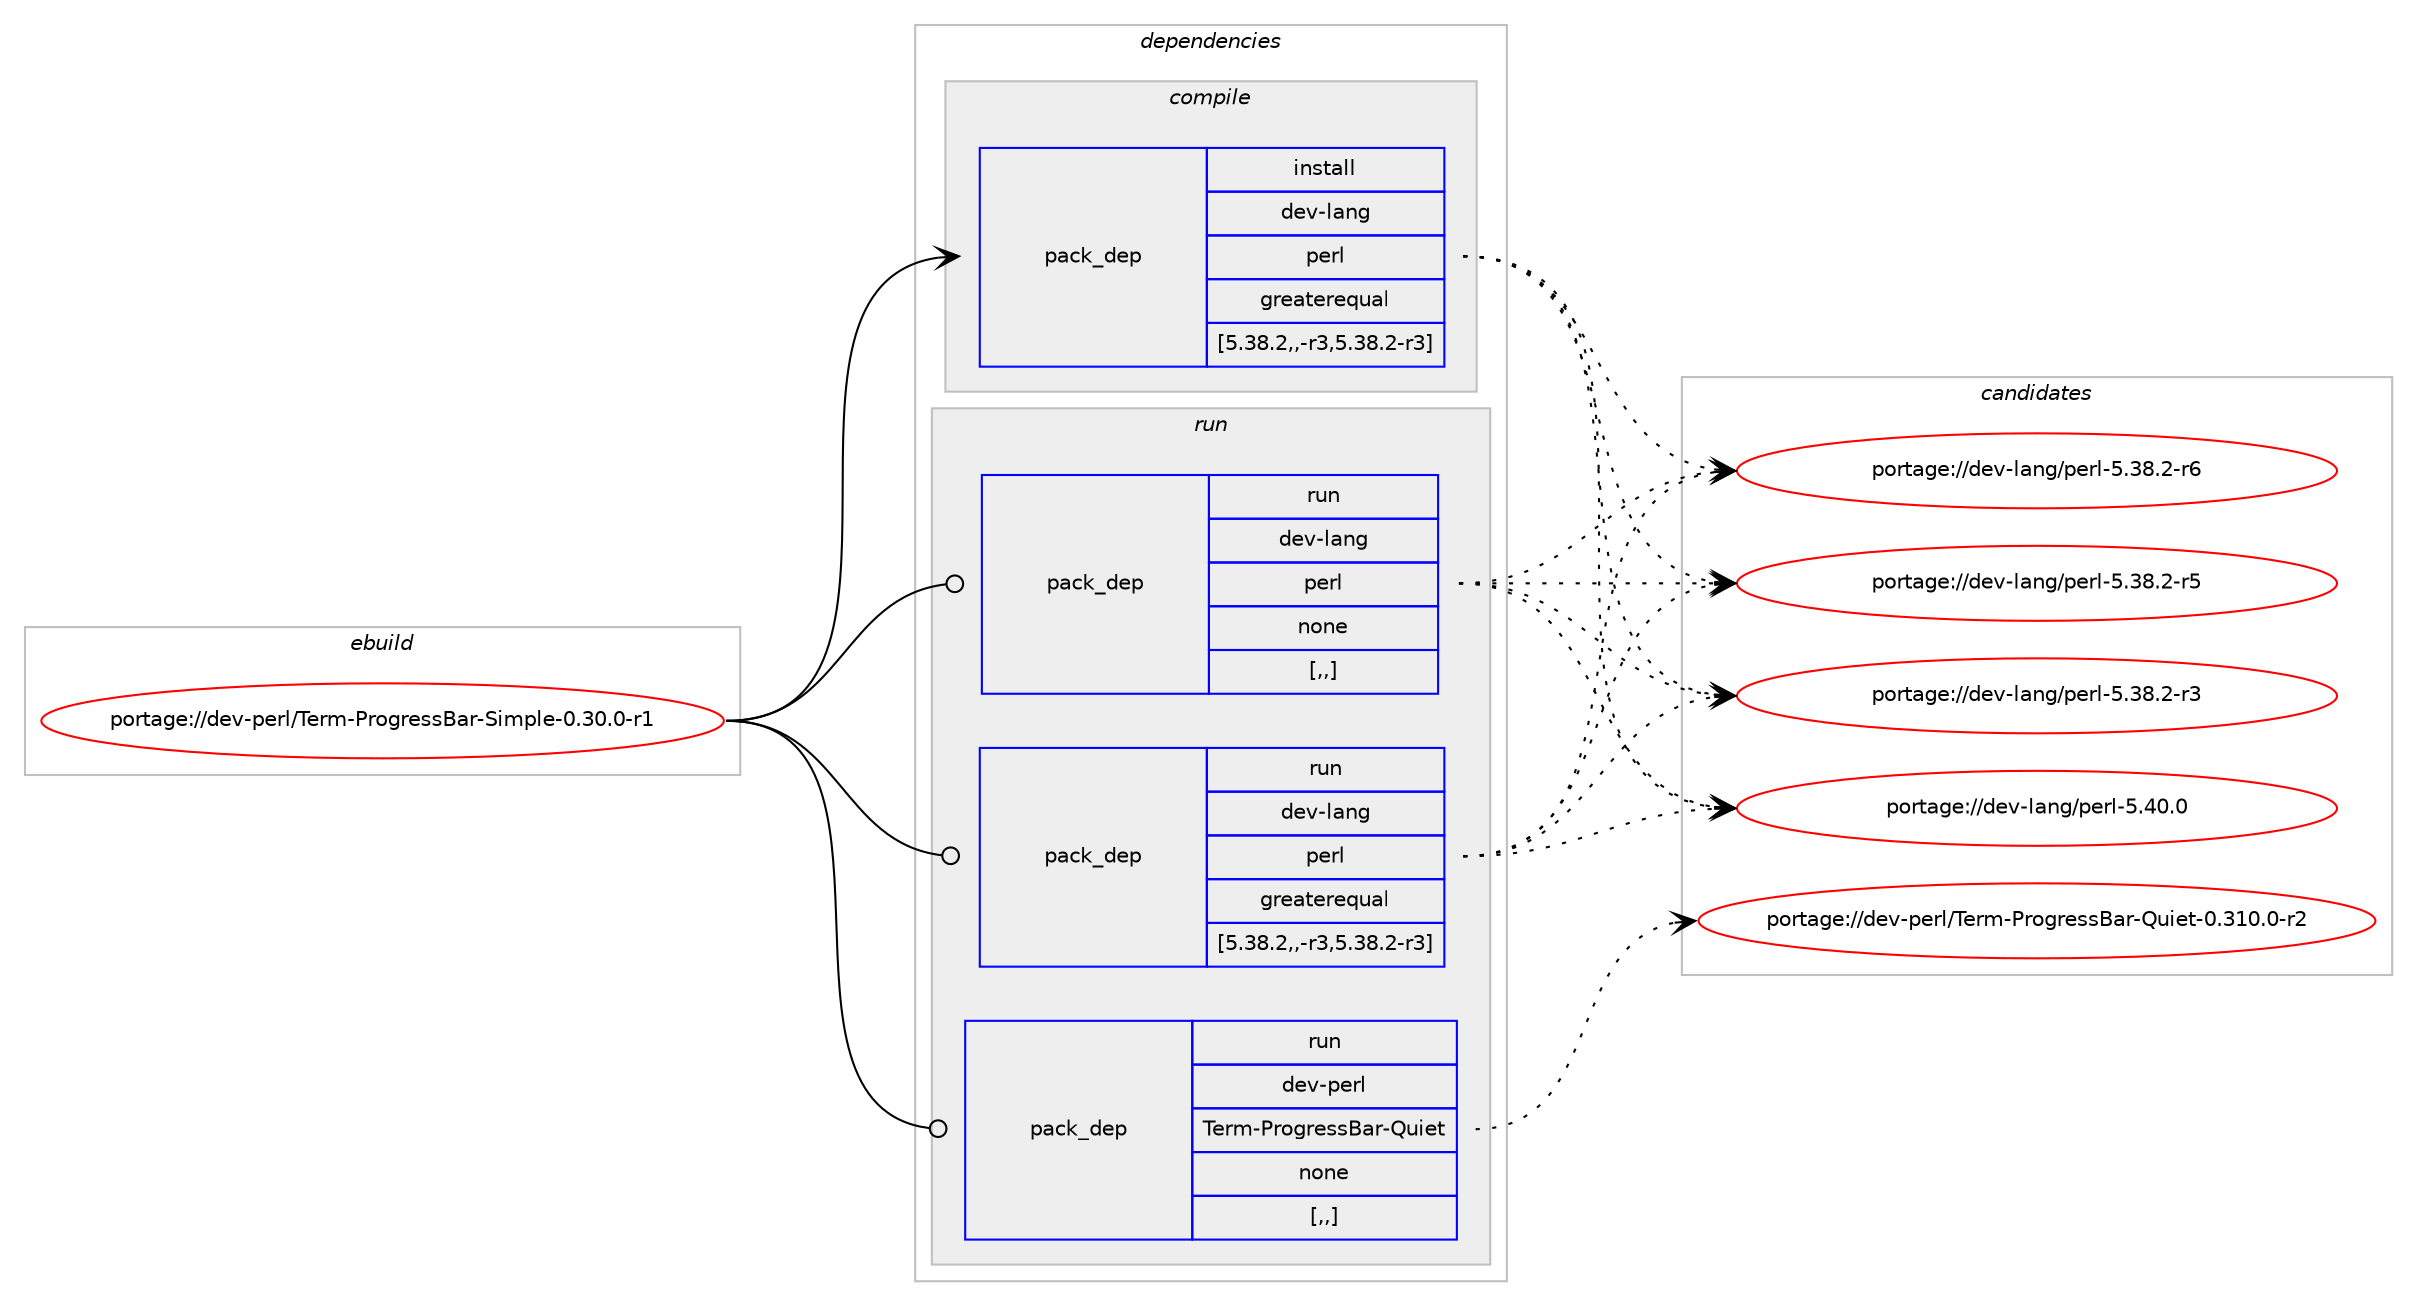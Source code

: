 digraph prolog {

# *************
# Graph options
# *************

newrank=true;
concentrate=true;
compound=true;
graph [rankdir=LR,fontname=Helvetica,fontsize=10,ranksep=1.5];#, ranksep=2.5, nodesep=0.2];
edge  [arrowhead=vee];
node  [fontname=Helvetica,fontsize=10];

# **********
# The ebuild
# **********

subgraph cluster_leftcol {
color=gray;
label=<<i>ebuild</i>>;
id [label="portage://dev-perl/Term-ProgressBar-Simple-0.30.0-r1", color=red, width=4, href="../dev-perl/Term-ProgressBar-Simple-0.30.0-r1.svg"];
}

# ****************
# The dependencies
# ****************

subgraph cluster_midcol {
color=gray;
label=<<i>dependencies</i>>;
subgraph cluster_compile {
fillcolor="#eeeeee";
style=filled;
label=<<i>compile</i>>;
subgraph pack466374 {
dependency631491 [label=<<TABLE BORDER="0" CELLBORDER="1" CELLSPACING="0" CELLPADDING="4" WIDTH="220"><TR><TD ROWSPAN="6" CELLPADDING="30">pack_dep</TD></TR><TR><TD WIDTH="110">install</TD></TR><TR><TD>dev-lang</TD></TR><TR><TD>perl</TD></TR><TR><TD>greaterequal</TD></TR><TR><TD>[5.38.2,,-r3,5.38.2-r3]</TD></TR></TABLE>>, shape=none, color=blue];
}
id:e -> dependency631491:w [weight=20,style="solid",arrowhead="vee"];
}
subgraph cluster_compileandrun {
fillcolor="#eeeeee";
style=filled;
label=<<i>compile and run</i>>;
}
subgraph cluster_run {
fillcolor="#eeeeee";
style=filled;
label=<<i>run</i>>;
subgraph pack466375 {
dependency631492 [label=<<TABLE BORDER="0" CELLBORDER="1" CELLSPACING="0" CELLPADDING="4" WIDTH="220"><TR><TD ROWSPAN="6" CELLPADDING="30">pack_dep</TD></TR><TR><TD WIDTH="110">run</TD></TR><TR><TD>dev-lang</TD></TR><TR><TD>perl</TD></TR><TR><TD>greaterequal</TD></TR><TR><TD>[5.38.2,,-r3,5.38.2-r3]</TD></TR></TABLE>>, shape=none, color=blue];
}
id:e -> dependency631492:w [weight=20,style="solid",arrowhead="odot"];
subgraph pack466376 {
dependency631493 [label=<<TABLE BORDER="0" CELLBORDER="1" CELLSPACING="0" CELLPADDING="4" WIDTH="220"><TR><TD ROWSPAN="6" CELLPADDING="30">pack_dep</TD></TR><TR><TD WIDTH="110">run</TD></TR><TR><TD>dev-lang</TD></TR><TR><TD>perl</TD></TR><TR><TD>none</TD></TR><TR><TD>[,,]</TD></TR></TABLE>>, shape=none, color=blue];
}
id:e -> dependency631493:w [weight=20,style="solid",arrowhead="odot"];
subgraph pack466377 {
dependency631494 [label=<<TABLE BORDER="0" CELLBORDER="1" CELLSPACING="0" CELLPADDING="4" WIDTH="220"><TR><TD ROWSPAN="6" CELLPADDING="30">pack_dep</TD></TR><TR><TD WIDTH="110">run</TD></TR><TR><TD>dev-perl</TD></TR><TR><TD>Term-ProgressBar-Quiet</TD></TR><TR><TD>none</TD></TR><TR><TD>[,,]</TD></TR></TABLE>>, shape=none, color=blue];
}
id:e -> dependency631494:w [weight=20,style="solid",arrowhead="odot"];
}
}

# **************
# The candidates
# **************

subgraph cluster_choices {
rank=same;
color=gray;
label=<<i>candidates</i>>;

subgraph choice466374 {
color=black;
nodesep=1;
choice10010111845108971101034711210111410845534652484648 [label="portage://dev-lang/perl-5.40.0", color=red, width=4,href="../dev-lang/perl-5.40.0.svg"];
choice100101118451089711010347112101114108455346515646504511454 [label="portage://dev-lang/perl-5.38.2-r6", color=red, width=4,href="../dev-lang/perl-5.38.2-r6.svg"];
choice100101118451089711010347112101114108455346515646504511453 [label="portage://dev-lang/perl-5.38.2-r5", color=red, width=4,href="../dev-lang/perl-5.38.2-r5.svg"];
choice100101118451089711010347112101114108455346515646504511451 [label="portage://dev-lang/perl-5.38.2-r3", color=red, width=4,href="../dev-lang/perl-5.38.2-r3.svg"];
dependency631491:e -> choice10010111845108971101034711210111410845534652484648:w [style=dotted,weight="100"];
dependency631491:e -> choice100101118451089711010347112101114108455346515646504511454:w [style=dotted,weight="100"];
dependency631491:e -> choice100101118451089711010347112101114108455346515646504511453:w [style=dotted,weight="100"];
dependency631491:e -> choice100101118451089711010347112101114108455346515646504511451:w [style=dotted,weight="100"];
}
subgraph choice466375 {
color=black;
nodesep=1;
choice10010111845108971101034711210111410845534652484648 [label="portage://dev-lang/perl-5.40.0", color=red, width=4,href="../dev-lang/perl-5.40.0.svg"];
choice100101118451089711010347112101114108455346515646504511454 [label="portage://dev-lang/perl-5.38.2-r6", color=red, width=4,href="../dev-lang/perl-5.38.2-r6.svg"];
choice100101118451089711010347112101114108455346515646504511453 [label="portage://dev-lang/perl-5.38.2-r5", color=red, width=4,href="../dev-lang/perl-5.38.2-r5.svg"];
choice100101118451089711010347112101114108455346515646504511451 [label="portage://dev-lang/perl-5.38.2-r3", color=red, width=4,href="../dev-lang/perl-5.38.2-r3.svg"];
dependency631492:e -> choice10010111845108971101034711210111410845534652484648:w [style=dotted,weight="100"];
dependency631492:e -> choice100101118451089711010347112101114108455346515646504511454:w [style=dotted,weight="100"];
dependency631492:e -> choice100101118451089711010347112101114108455346515646504511453:w [style=dotted,weight="100"];
dependency631492:e -> choice100101118451089711010347112101114108455346515646504511451:w [style=dotted,weight="100"];
}
subgraph choice466376 {
color=black;
nodesep=1;
choice10010111845108971101034711210111410845534652484648 [label="portage://dev-lang/perl-5.40.0", color=red, width=4,href="../dev-lang/perl-5.40.0.svg"];
choice100101118451089711010347112101114108455346515646504511454 [label="portage://dev-lang/perl-5.38.2-r6", color=red, width=4,href="../dev-lang/perl-5.38.2-r6.svg"];
choice100101118451089711010347112101114108455346515646504511453 [label="portage://dev-lang/perl-5.38.2-r5", color=red, width=4,href="../dev-lang/perl-5.38.2-r5.svg"];
choice100101118451089711010347112101114108455346515646504511451 [label="portage://dev-lang/perl-5.38.2-r3", color=red, width=4,href="../dev-lang/perl-5.38.2-r3.svg"];
dependency631493:e -> choice10010111845108971101034711210111410845534652484648:w [style=dotted,weight="100"];
dependency631493:e -> choice100101118451089711010347112101114108455346515646504511454:w [style=dotted,weight="100"];
dependency631493:e -> choice100101118451089711010347112101114108455346515646504511453:w [style=dotted,weight="100"];
dependency631493:e -> choice100101118451089711010347112101114108455346515646504511451:w [style=dotted,weight="100"];
}
subgraph choice466377 {
color=black;
nodesep=1;
choice10010111845112101114108478410111410945801141111031141011151156697114458111710510111645484651494846484511450 [label="portage://dev-perl/Term-ProgressBar-Quiet-0.310.0-r2", color=red, width=4,href="../dev-perl/Term-ProgressBar-Quiet-0.310.0-r2.svg"];
dependency631494:e -> choice10010111845112101114108478410111410945801141111031141011151156697114458111710510111645484651494846484511450:w [style=dotted,weight="100"];
}
}

}
